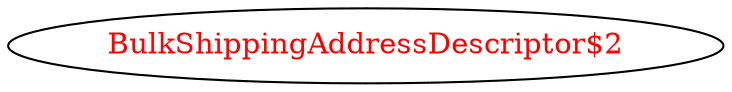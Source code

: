 digraph dependencyGraph {
 concentrate=true;
 ranksep="2.0";
 rankdir="LR"; 
 splines="ortho";
"BulkShippingAddressDescriptor$2" [fontcolor="red"];
}